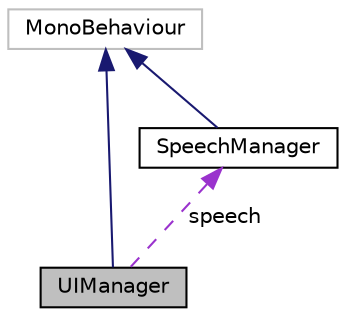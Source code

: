 digraph "UIManager"
{
 // LATEX_PDF_SIZE
  edge [fontname="Helvetica",fontsize="10",labelfontname="Helvetica",labelfontsize="10"];
  node [fontname="Helvetica",fontsize="10",shape=record];
  Node1 [label="UIManager",height=0.2,width=0.4,color="black", fillcolor="grey75", style="filled", fontcolor="black",tooltip=" "];
  Node2 -> Node1 [dir="back",color="midnightblue",fontsize="10",style="solid",fontname="Helvetica"];
  Node2 [label="MonoBehaviour",height=0.2,width=0.4,color="grey75", fillcolor="white", style="filled",tooltip=" "];
  Node3 -> Node1 [dir="back",color="darkorchid3",fontsize="10",style="dashed",label=" speech" ,fontname="Helvetica"];
  Node3 [label="SpeechManager",height=0.2,width=0.4,color="black", fillcolor="white", style="filled",URL="$class_speech_manager.html",tooltip=" "];
  Node2 -> Node3 [dir="back",color="midnightblue",fontsize="10",style="solid",fontname="Helvetica"];
}
